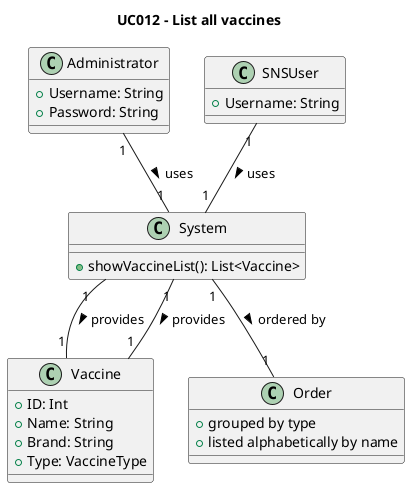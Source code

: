 @startuml
'skinparam monochrome true
'skinparam shadowing false

title UC012 - List all vaccines

class Administrator {
    +Username: String
    +Password: String
}

class SNSUser {
    +Username: String
}

class System {
    +showVaccineList(): List<Vaccine>
}

class Vaccine {
    +ID: Int
    +Name: String
    +Brand: String
    +Type: VaccineType
}

class Order {
    +  grouped by type
    +  listed alphabetically by name
}

' Relationships
Administrator "1" -- "1" System : uses >
SNSUser "1" -- "1" System : uses >
System "1" -- "1" Vaccine : provides >
System "1" -- "1" Vaccine : provides >
System "1" -- "1" Order : ordered by >
@enduml

